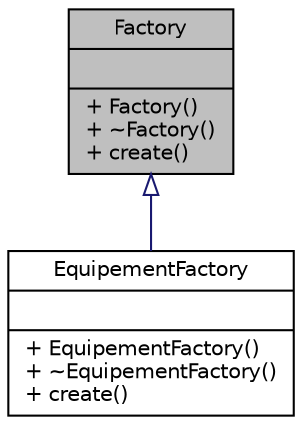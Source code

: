 digraph "Factory"
{
  edge [fontname="Helvetica",fontsize="10",labelfontname="Helvetica",labelfontsize="10"];
  node [fontname="Helvetica",fontsize="10",shape=record];
  Node1 [label="{Factory\n||+ Factory()\l+ ~Factory()\l+ create()\l}",height=0.2,width=0.4,color="black", fillcolor="grey75", style="filled" fontcolor="black"];
  Node1 -> Node2 [dir="back",color="midnightblue",fontsize="10",style="solid",arrowtail="onormal",fontname="Helvetica"];
  Node2 [label="{EquipementFactory\n||+ EquipementFactory()\l+ ~EquipementFactory()\l+ create()\l}",height=0.2,width=0.4,color="black", fillcolor="white", style="filled",URL="$classEquipementFactory.html"];
}
